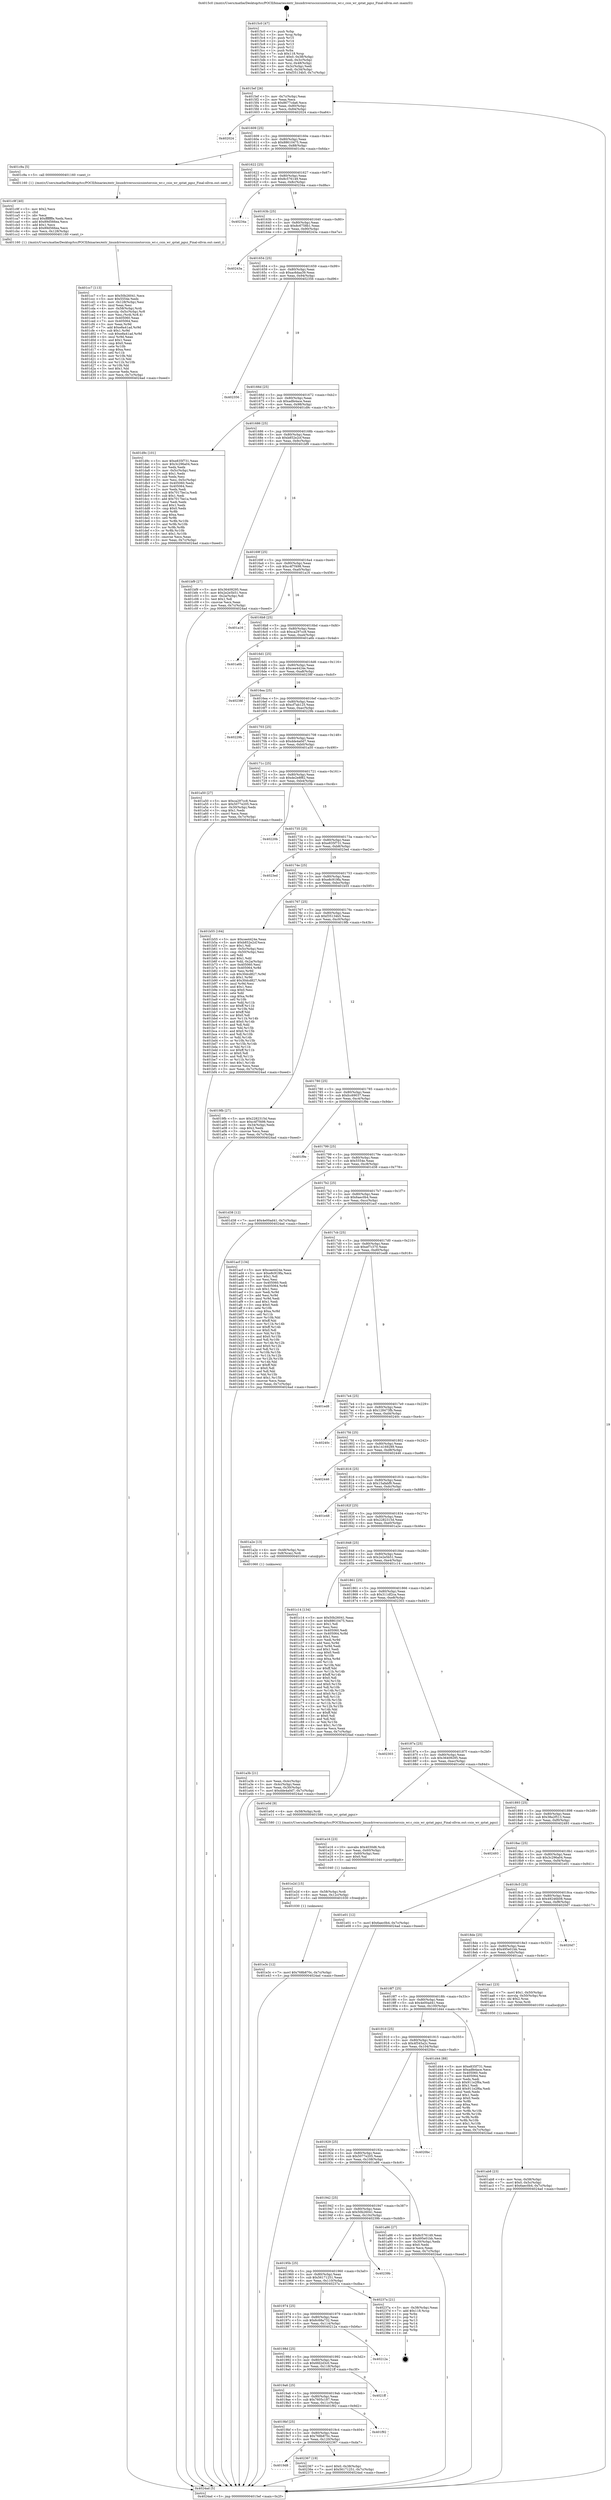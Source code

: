 digraph "0x4015c0" {
  label = "0x4015c0 (/mnt/c/Users/mathe/Desktop/tcc/POCII/binaries/extr_linuxdriversscsicsiostorcsio_wr.c_csio_wr_qstat_pgsz_Final-ollvm.out::main(0))"
  labelloc = "t"
  node[shape=record]

  Entry [label="",width=0.3,height=0.3,shape=circle,fillcolor=black,style=filled]
  "0x4015ef" [label="{
     0x4015ef [26]\l
     | [instrs]\l
     &nbsp;&nbsp;0x4015ef \<+3\>: mov -0x7c(%rbp),%eax\l
     &nbsp;&nbsp;0x4015f2 \<+2\>: mov %eax,%ecx\l
     &nbsp;&nbsp;0x4015f4 \<+6\>: sub $0x8677cda6,%ecx\l
     &nbsp;&nbsp;0x4015fa \<+3\>: mov %eax,-0x80(%rbp)\l
     &nbsp;&nbsp;0x4015fd \<+6\>: mov %ecx,-0x84(%rbp)\l
     &nbsp;&nbsp;0x401603 \<+6\>: je 0000000000402024 \<main+0xa64\>\l
  }"]
  "0x402024" [label="{
     0x402024\l
  }", style=dashed]
  "0x401609" [label="{
     0x401609 [25]\l
     | [instrs]\l
     &nbsp;&nbsp;0x401609 \<+5\>: jmp 000000000040160e \<main+0x4e\>\l
     &nbsp;&nbsp;0x40160e \<+3\>: mov -0x80(%rbp),%eax\l
     &nbsp;&nbsp;0x401611 \<+5\>: sub $0x88610475,%eax\l
     &nbsp;&nbsp;0x401616 \<+6\>: mov %eax,-0x88(%rbp)\l
     &nbsp;&nbsp;0x40161c \<+6\>: je 0000000000401c9a \<main+0x6da\>\l
  }"]
  Exit [label="",width=0.3,height=0.3,shape=circle,fillcolor=black,style=filled,peripheries=2]
  "0x401c9a" [label="{
     0x401c9a [5]\l
     | [instrs]\l
     &nbsp;&nbsp;0x401c9a \<+5\>: call 0000000000401160 \<next_i\>\l
     | [calls]\l
     &nbsp;&nbsp;0x401160 \{1\} (/mnt/c/Users/mathe/Desktop/tcc/POCII/binaries/extr_linuxdriversscsicsiostorcsio_wr.c_csio_wr_qstat_pgsz_Final-ollvm.out::next_i)\l
  }"]
  "0x401622" [label="{
     0x401622 [25]\l
     | [instrs]\l
     &nbsp;&nbsp;0x401622 \<+5\>: jmp 0000000000401627 \<main+0x67\>\l
     &nbsp;&nbsp;0x401627 \<+3\>: mov -0x80(%rbp),%eax\l
     &nbsp;&nbsp;0x40162a \<+5\>: sub $0x8c576149,%eax\l
     &nbsp;&nbsp;0x40162f \<+6\>: mov %eax,-0x8c(%rbp)\l
     &nbsp;&nbsp;0x401635 \<+6\>: je 000000000040234a \<main+0xd8a\>\l
  }"]
  "0x4019d8" [label="{
     0x4019d8\l
  }", style=dashed]
  "0x40234a" [label="{
     0x40234a\l
  }", style=dashed]
  "0x40163b" [label="{
     0x40163b [25]\l
     | [instrs]\l
     &nbsp;&nbsp;0x40163b \<+5\>: jmp 0000000000401640 \<main+0x80\>\l
     &nbsp;&nbsp;0x401640 \<+3\>: mov -0x80(%rbp),%eax\l
     &nbsp;&nbsp;0x401643 \<+5\>: sub $0x8c6758b1,%eax\l
     &nbsp;&nbsp;0x401648 \<+6\>: mov %eax,-0x90(%rbp)\l
     &nbsp;&nbsp;0x40164e \<+6\>: je 000000000040243a \<main+0xe7a\>\l
  }"]
  "0x402367" [label="{
     0x402367 [19]\l
     | [instrs]\l
     &nbsp;&nbsp;0x402367 \<+7\>: movl $0x0,-0x38(%rbp)\l
     &nbsp;&nbsp;0x40236e \<+7\>: movl $0x56171251,-0x7c(%rbp)\l
     &nbsp;&nbsp;0x402375 \<+5\>: jmp 00000000004024ad \<main+0xeed\>\l
  }"]
  "0x40243a" [label="{
     0x40243a\l
  }", style=dashed]
  "0x401654" [label="{
     0x401654 [25]\l
     | [instrs]\l
     &nbsp;&nbsp;0x401654 \<+5\>: jmp 0000000000401659 \<main+0x99\>\l
     &nbsp;&nbsp;0x401659 \<+3\>: mov -0x80(%rbp),%eax\l
     &nbsp;&nbsp;0x40165c \<+5\>: sub $0xac6daa39,%eax\l
     &nbsp;&nbsp;0x401661 \<+6\>: mov %eax,-0x94(%rbp)\l
     &nbsp;&nbsp;0x401667 \<+6\>: je 0000000000402356 \<main+0xd96\>\l
  }"]
  "0x4019bf" [label="{
     0x4019bf [25]\l
     | [instrs]\l
     &nbsp;&nbsp;0x4019bf \<+5\>: jmp 00000000004019c4 \<main+0x404\>\l
     &nbsp;&nbsp;0x4019c4 \<+3\>: mov -0x80(%rbp),%eax\l
     &nbsp;&nbsp;0x4019c7 \<+5\>: sub $0x768b870c,%eax\l
     &nbsp;&nbsp;0x4019cc \<+6\>: mov %eax,-0x120(%rbp)\l
     &nbsp;&nbsp;0x4019d2 \<+6\>: je 0000000000402367 \<main+0xda7\>\l
  }"]
  "0x402356" [label="{
     0x402356\l
  }", style=dashed]
  "0x40166d" [label="{
     0x40166d [25]\l
     | [instrs]\l
     &nbsp;&nbsp;0x40166d \<+5\>: jmp 0000000000401672 \<main+0xb2\>\l
     &nbsp;&nbsp;0x401672 \<+3\>: mov -0x80(%rbp),%eax\l
     &nbsp;&nbsp;0x401675 \<+5\>: sub $0xadfe4ace,%eax\l
     &nbsp;&nbsp;0x40167a \<+6\>: mov %eax,-0x98(%rbp)\l
     &nbsp;&nbsp;0x401680 \<+6\>: je 0000000000401d9c \<main+0x7dc\>\l
  }"]
  "0x401f92" [label="{
     0x401f92\l
  }", style=dashed]
  "0x401d9c" [label="{
     0x401d9c [101]\l
     | [instrs]\l
     &nbsp;&nbsp;0x401d9c \<+5\>: mov $0xe835f731,%eax\l
     &nbsp;&nbsp;0x401da1 \<+5\>: mov $0x3c296a04,%ecx\l
     &nbsp;&nbsp;0x401da6 \<+2\>: xor %edx,%edx\l
     &nbsp;&nbsp;0x401da8 \<+3\>: mov -0x5c(%rbp),%esi\l
     &nbsp;&nbsp;0x401dab \<+3\>: sub $0x1,%edx\l
     &nbsp;&nbsp;0x401dae \<+2\>: sub %edx,%esi\l
     &nbsp;&nbsp;0x401db0 \<+3\>: mov %esi,-0x5c(%rbp)\l
     &nbsp;&nbsp;0x401db3 \<+7\>: mov 0x405060,%edx\l
     &nbsp;&nbsp;0x401dba \<+7\>: mov 0x405064,%esi\l
     &nbsp;&nbsp;0x401dc1 \<+2\>: mov %edx,%edi\l
     &nbsp;&nbsp;0x401dc3 \<+6\>: sub $0x7017be1a,%edi\l
     &nbsp;&nbsp;0x401dc9 \<+3\>: sub $0x1,%edi\l
     &nbsp;&nbsp;0x401dcc \<+6\>: add $0x7017be1a,%edi\l
     &nbsp;&nbsp;0x401dd2 \<+3\>: imul %edi,%edx\l
     &nbsp;&nbsp;0x401dd5 \<+3\>: and $0x1,%edx\l
     &nbsp;&nbsp;0x401dd8 \<+3\>: cmp $0x0,%edx\l
     &nbsp;&nbsp;0x401ddb \<+4\>: sete %r8b\l
     &nbsp;&nbsp;0x401ddf \<+3\>: cmp $0xa,%esi\l
     &nbsp;&nbsp;0x401de2 \<+4\>: setl %r9b\l
     &nbsp;&nbsp;0x401de6 \<+3\>: mov %r8b,%r10b\l
     &nbsp;&nbsp;0x401de9 \<+3\>: and %r9b,%r10b\l
     &nbsp;&nbsp;0x401dec \<+3\>: xor %r9b,%r8b\l
     &nbsp;&nbsp;0x401def \<+3\>: or %r8b,%r10b\l
     &nbsp;&nbsp;0x401df2 \<+4\>: test $0x1,%r10b\l
     &nbsp;&nbsp;0x401df6 \<+3\>: cmovne %ecx,%eax\l
     &nbsp;&nbsp;0x401df9 \<+3\>: mov %eax,-0x7c(%rbp)\l
     &nbsp;&nbsp;0x401dfc \<+5\>: jmp 00000000004024ad \<main+0xeed\>\l
  }"]
  "0x401686" [label="{
     0x401686 [25]\l
     | [instrs]\l
     &nbsp;&nbsp;0x401686 \<+5\>: jmp 000000000040168b \<main+0xcb\>\l
     &nbsp;&nbsp;0x40168b \<+3\>: mov -0x80(%rbp),%eax\l
     &nbsp;&nbsp;0x40168e \<+5\>: sub $0xb852e2cf,%eax\l
     &nbsp;&nbsp;0x401693 \<+6\>: mov %eax,-0x9c(%rbp)\l
     &nbsp;&nbsp;0x401699 \<+6\>: je 0000000000401bf9 \<main+0x639\>\l
  }"]
  "0x4019a6" [label="{
     0x4019a6 [25]\l
     | [instrs]\l
     &nbsp;&nbsp;0x4019a6 \<+5\>: jmp 00000000004019ab \<main+0x3eb\>\l
     &nbsp;&nbsp;0x4019ab \<+3\>: mov -0x80(%rbp),%eax\l
     &nbsp;&nbsp;0x4019ae \<+5\>: sub $0x7605c187,%eax\l
     &nbsp;&nbsp;0x4019b3 \<+6\>: mov %eax,-0x11c(%rbp)\l
     &nbsp;&nbsp;0x4019b9 \<+6\>: je 0000000000401f92 \<main+0x9d2\>\l
  }"]
  "0x401bf9" [label="{
     0x401bf9 [27]\l
     | [instrs]\l
     &nbsp;&nbsp;0x401bf9 \<+5\>: mov $0x36409295,%eax\l
     &nbsp;&nbsp;0x401bfe \<+5\>: mov $0x2e2e5b51,%ecx\l
     &nbsp;&nbsp;0x401c03 \<+3\>: mov -0x2a(%rbp),%dl\l
     &nbsp;&nbsp;0x401c06 \<+3\>: test $0x1,%dl\l
     &nbsp;&nbsp;0x401c09 \<+3\>: cmovne %ecx,%eax\l
     &nbsp;&nbsp;0x401c0c \<+3\>: mov %eax,-0x7c(%rbp)\l
     &nbsp;&nbsp;0x401c0f \<+5\>: jmp 00000000004024ad \<main+0xeed\>\l
  }"]
  "0x40169f" [label="{
     0x40169f [25]\l
     | [instrs]\l
     &nbsp;&nbsp;0x40169f \<+5\>: jmp 00000000004016a4 \<main+0xe4\>\l
     &nbsp;&nbsp;0x4016a4 \<+3\>: mov -0x80(%rbp),%eax\l
     &nbsp;&nbsp;0x4016a7 \<+5\>: sub $0xc4f7f498,%eax\l
     &nbsp;&nbsp;0x4016ac \<+6\>: mov %eax,-0xa0(%rbp)\l
     &nbsp;&nbsp;0x4016b2 \<+6\>: je 0000000000401a16 \<main+0x456\>\l
  }"]
  "0x4021ff" [label="{
     0x4021ff\l
  }", style=dashed]
  "0x401a16" [label="{
     0x401a16\l
  }", style=dashed]
  "0x4016b8" [label="{
     0x4016b8 [25]\l
     | [instrs]\l
     &nbsp;&nbsp;0x4016b8 \<+5\>: jmp 00000000004016bd \<main+0xfd\>\l
     &nbsp;&nbsp;0x4016bd \<+3\>: mov -0x80(%rbp),%eax\l
     &nbsp;&nbsp;0x4016c0 \<+5\>: sub $0xca297cc8,%eax\l
     &nbsp;&nbsp;0x4016c5 \<+6\>: mov %eax,-0xa4(%rbp)\l
     &nbsp;&nbsp;0x4016cb \<+6\>: je 0000000000401a6b \<main+0x4ab\>\l
  }"]
  "0x40198d" [label="{
     0x40198d [25]\l
     | [instrs]\l
     &nbsp;&nbsp;0x40198d \<+5\>: jmp 0000000000401992 \<main+0x3d2\>\l
     &nbsp;&nbsp;0x401992 \<+3\>: mov -0x80(%rbp),%eax\l
     &nbsp;&nbsp;0x401995 \<+5\>: sub $0x6fd2d3c0,%eax\l
     &nbsp;&nbsp;0x40199a \<+6\>: mov %eax,-0x118(%rbp)\l
     &nbsp;&nbsp;0x4019a0 \<+6\>: je 00000000004021ff \<main+0xc3f\>\l
  }"]
  "0x401a6b" [label="{
     0x401a6b\l
  }", style=dashed]
  "0x4016d1" [label="{
     0x4016d1 [25]\l
     | [instrs]\l
     &nbsp;&nbsp;0x4016d1 \<+5\>: jmp 00000000004016d6 \<main+0x116\>\l
     &nbsp;&nbsp;0x4016d6 \<+3\>: mov -0x80(%rbp),%eax\l
     &nbsp;&nbsp;0x4016d9 \<+5\>: sub $0xcee4424e,%eax\l
     &nbsp;&nbsp;0x4016de \<+6\>: mov %eax,-0xa8(%rbp)\l
     &nbsp;&nbsp;0x4016e4 \<+6\>: je 000000000040238f \<main+0xdcf\>\l
  }"]
  "0x40212a" [label="{
     0x40212a\l
  }", style=dashed]
  "0x40238f" [label="{
     0x40238f\l
  }", style=dashed]
  "0x4016ea" [label="{
     0x4016ea [25]\l
     | [instrs]\l
     &nbsp;&nbsp;0x4016ea \<+5\>: jmp 00000000004016ef \<main+0x12f\>\l
     &nbsp;&nbsp;0x4016ef \<+3\>: mov -0x80(%rbp),%eax\l
     &nbsp;&nbsp;0x4016f2 \<+5\>: sub $0xcf7ab125,%eax\l
     &nbsp;&nbsp;0x4016f7 \<+6\>: mov %eax,-0xac(%rbp)\l
     &nbsp;&nbsp;0x4016fd \<+6\>: je 000000000040229b \<main+0xcdb\>\l
  }"]
  "0x401974" [label="{
     0x401974 [25]\l
     | [instrs]\l
     &nbsp;&nbsp;0x401974 \<+5\>: jmp 0000000000401979 \<main+0x3b9\>\l
     &nbsp;&nbsp;0x401979 \<+3\>: mov -0x80(%rbp),%eax\l
     &nbsp;&nbsp;0x40197c \<+5\>: sub $0x6c68a732,%eax\l
     &nbsp;&nbsp;0x401981 \<+6\>: mov %eax,-0x114(%rbp)\l
     &nbsp;&nbsp;0x401987 \<+6\>: je 000000000040212a \<main+0xb6a\>\l
  }"]
  "0x40229b" [label="{
     0x40229b\l
  }", style=dashed]
  "0x401703" [label="{
     0x401703 [25]\l
     | [instrs]\l
     &nbsp;&nbsp;0x401703 \<+5\>: jmp 0000000000401708 \<main+0x148\>\l
     &nbsp;&nbsp;0x401708 \<+3\>: mov -0x80(%rbp),%eax\l
     &nbsp;&nbsp;0x40170b \<+5\>: sub $0xdde4a0d7,%eax\l
     &nbsp;&nbsp;0x401710 \<+6\>: mov %eax,-0xb0(%rbp)\l
     &nbsp;&nbsp;0x401716 \<+6\>: je 0000000000401a50 \<main+0x490\>\l
  }"]
  "0x40237a" [label="{
     0x40237a [21]\l
     | [instrs]\l
     &nbsp;&nbsp;0x40237a \<+3\>: mov -0x38(%rbp),%eax\l
     &nbsp;&nbsp;0x40237d \<+7\>: add $0x118,%rsp\l
     &nbsp;&nbsp;0x402384 \<+1\>: pop %rbx\l
     &nbsp;&nbsp;0x402385 \<+2\>: pop %r12\l
     &nbsp;&nbsp;0x402387 \<+2\>: pop %r13\l
     &nbsp;&nbsp;0x402389 \<+2\>: pop %r14\l
     &nbsp;&nbsp;0x40238b \<+2\>: pop %r15\l
     &nbsp;&nbsp;0x40238d \<+1\>: pop %rbp\l
     &nbsp;&nbsp;0x40238e \<+1\>: ret\l
  }"]
  "0x401a50" [label="{
     0x401a50 [27]\l
     | [instrs]\l
     &nbsp;&nbsp;0x401a50 \<+5\>: mov $0xca297cc8,%eax\l
     &nbsp;&nbsp;0x401a55 \<+5\>: mov $0x5077e205,%ecx\l
     &nbsp;&nbsp;0x401a5a \<+3\>: mov -0x30(%rbp),%edx\l
     &nbsp;&nbsp;0x401a5d \<+3\>: cmp $0x1,%edx\l
     &nbsp;&nbsp;0x401a60 \<+3\>: cmovl %ecx,%eax\l
     &nbsp;&nbsp;0x401a63 \<+3\>: mov %eax,-0x7c(%rbp)\l
     &nbsp;&nbsp;0x401a66 \<+5\>: jmp 00000000004024ad \<main+0xeed\>\l
  }"]
  "0x40171c" [label="{
     0x40171c [25]\l
     | [instrs]\l
     &nbsp;&nbsp;0x40171c \<+5\>: jmp 0000000000401721 \<main+0x161\>\l
     &nbsp;&nbsp;0x401721 \<+3\>: mov -0x80(%rbp),%eax\l
     &nbsp;&nbsp;0x401724 \<+5\>: sub $0xde2e8f82,%eax\l
     &nbsp;&nbsp;0x401729 \<+6\>: mov %eax,-0xb4(%rbp)\l
     &nbsp;&nbsp;0x40172f \<+6\>: je 000000000040220b \<main+0xc4b\>\l
  }"]
  "0x40195b" [label="{
     0x40195b [25]\l
     | [instrs]\l
     &nbsp;&nbsp;0x40195b \<+5\>: jmp 0000000000401960 \<main+0x3a0\>\l
     &nbsp;&nbsp;0x401960 \<+3\>: mov -0x80(%rbp),%eax\l
     &nbsp;&nbsp;0x401963 \<+5\>: sub $0x56171251,%eax\l
     &nbsp;&nbsp;0x401968 \<+6\>: mov %eax,-0x110(%rbp)\l
     &nbsp;&nbsp;0x40196e \<+6\>: je 000000000040237a \<main+0xdba\>\l
  }"]
  "0x40220b" [label="{
     0x40220b\l
  }", style=dashed]
  "0x401735" [label="{
     0x401735 [25]\l
     | [instrs]\l
     &nbsp;&nbsp;0x401735 \<+5\>: jmp 000000000040173a \<main+0x17a\>\l
     &nbsp;&nbsp;0x40173a \<+3\>: mov -0x80(%rbp),%eax\l
     &nbsp;&nbsp;0x40173d \<+5\>: sub $0xe835f731,%eax\l
     &nbsp;&nbsp;0x401742 \<+6\>: mov %eax,-0xb8(%rbp)\l
     &nbsp;&nbsp;0x401748 \<+6\>: je 00000000004023ed \<main+0xe2d\>\l
  }"]
  "0x40239b" [label="{
     0x40239b\l
  }", style=dashed]
  "0x4023ed" [label="{
     0x4023ed\l
  }", style=dashed]
  "0x40174e" [label="{
     0x40174e [25]\l
     | [instrs]\l
     &nbsp;&nbsp;0x40174e \<+5\>: jmp 0000000000401753 \<main+0x193\>\l
     &nbsp;&nbsp;0x401753 \<+3\>: mov -0x80(%rbp),%eax\l
     &nbsp;&nbsp;0x401756 \<+5\>: sub $0xe8c919fa,%eax\l
     &nbsp;&nbsp;0x40175b \<+6\>: mov %eax,-0xbc(%rbp)\l
     &nbsp;&nbsp;0x401761 \<+6\>: je 0000000000401b55 \<main+0x595\>\l
  }"]
  "0x401e3c" [label="{
     0x401e3c [12]\l
     | [instrs]\l
     &nbsp;&nbsp;0x401e3c \<+7\>: movl $0x768b870c,-0x7c(%rbp)\l
     &nbsp;&nbsp;0x401e43 \<+5\>: jmp 00000000004024ad \<main+0xeed\>\l
  }"]
  "0x401b55" [label="{
     0x401b55 [164]\l
     | [instrs]\l
     &nbsp;&nbsp;0x401b55 \<+5\>: mov $0xcee4424e,%eax\l
     &nbsp;&nbsp;0x401b5a \<+5\>: mov $0xb852e2cf,%ecx\l
     &nbsp;&nbsp;0x401b5f \<+2\>: mov $0x1,%dl\l
     &nbsp;&nbsp;0x401b61 \<+3\>: mov -0x5c(%rbp),%esi\l
     &nbsp;&nbsp;0x401b64 \<+3\>: cmp -0x50(%rbp),%esi\l
     &nbsp;&nbsp;0x401b67 \<+4\>: setl %dil\l
     &nbsp;&nbsp;0x401b6b \<+4\>: and $0x1,%dil\l
     &nbsp;&nbsp;0x401b6f \<+4\>: mov %dil,-0x2a(%rbp)\l
     &nbsp;&nbsp;0x401b73 \<+7\>: mov 0x405060,%esi\l
     &nbsp;&nbsp;0x401b7a \<+8\>: mov 0x405064,%r8d\l
     &nbsp;&nbsp;0x401b82 \<+3\>: mov %esi,%r9d\l
     &nbsp;&nbsp;0x401b85 \<+7\>: sub $0x30dcd827,%r9d\l
     &nbsp;&nbsp;0x401b8c \<+4\>: sub $0x1,%r9d\l
     &nbsp;&nbsp;0x401b90 \<+7\>: add $0x30dcd827,%r9d\l
     &nbsp;&nbsp;0x401b97 \<+4\>: imul %r9d,%esi\l
     &nbsp;&nbsp;0x401b9b \<+3\>: and $0x1,%esi\l
     &nbsp;&nbsp;0x401b9e \<+3\>: cmp $0x0,%esi\l
     &nbsp;&nbsp;0x401ba1 \<+4\>: sete %dil\l
     &nbsp;&nbsp;0x401ba5 \<+4\>: cmp $0xa,%r8d\l
     &nbsp;&nbsp;0x401ba9 \<+4\>: setl %r10b\l
     &nbsp;&nbsp;0x401bad \<+3\>: mov %dil,%r11b\l
     &nbsp;&nbsp;0x401bb0 \<+4\>: xor $0xff,%r11b\l
     &nbsp;&nbsp;0x401bb4 \<+3\>: mov %r10b,%bl\l
     &nbsp;&nbsp;0x401bb7 \<+3\>: xor $0xff,%bl\l
     &nbsp;&nbsp;0x401bba \<+3\>: xor $0x0,%dl\l
     &nbsp;&nbsp;0x401bbd \<+3\>: mov %r11b,%r14b\l
     &nbsp;&nbsp;0x401bc0 \<+4\>: and $0x0,%r14b\l
     &nbsp;&nbsp;0x401bc4 \<+3\>: and %dl,%dil\l
     &nbsp;&nbsp;0x401bc7 \<+3\>: mov %bl,%r15b\l
     &nbsp;&nbsp;0x401bca \<+4\>: and $0x0,%r15b\l
     &nbsp;&nbsp;0x401bce \<+3\>: and %dl,%r10b\l
     &nbsp;&nbsp;0x401bd1 \<+3\>: or %dil,%r14b\l
     &nbsp;&nbsp;0x401bd4 \<+3\>: or %r10b,%r15b\l
     &nbsp;&nbsp;0x401bd7 \<+3\>: xor %r15b,%r14b\l
     &nbsp;&nbsp;0x401bda \<+3\>: or %bl,%r11b\l
     &nbsp;&nbsp;0x401bdd \<+4\>: xor $0xff,%r11b\l
     &nbsp;&nbsp;0x401be1 \<+3\>: or $0x0,%dl\l
     &nbsp;&nbsp;0x401be4 \<+3\>: and %dl,%r11b\l
     &nbsp;&nbsp;0x401be7 \<+3\>: or %r11b,%r14b\l
     &nbsp;&nbsp;0x401bea \<+4\>: test $0x1,%r14b\l
     &nbsp;&nbsp;0x401bee \<+3\>: cmovne %ecx,%eax\l
     &nbsp;&nbsp;0x401bf1 \<+3\>: mov %eax,-0x7c(%rbp)\l
     &nbsp;&nbsp;0x401bf4 \<+5\>: jmp 00000000004024ad \<main+0xeed\>\l
  }"]
  "0x401767" [label="{
     0x401767 [25]\l
     | [instrs]\l
     &nbsp;&nbsp;0x401767 \<+5\>: jmp 000000000040176c \<main+0x1ac\>\l
     &nbsp;&nbsp;0x40176c \<+3\>: mov -0x80(%rbp),%eax\l
     &nbsp;&nbsp;0x40176f \<+5\>: sub $0xf35134b5,%eax\l
     &nbsp;&nbsp;0x401774 \<+6\>: mov %eax,-0xc0(%rbp)\l
     &nbsp;&nbsp;0x40177a \<+6\>: je 00000000004019fb \<main+0x43b\>\l
  }"]
  "0x401e2d" [label="{
     0x401e2d [15]\l
     | [instrs]\l
     &nbsp;&nbsp;0x401e2d \<+4\>: mov -0x58(%rbp),%rdi\l
     &nbsp;&nbsp;0x401e31 \<+6\>: mov %eax,-0x12c(%rbp)\l
     &nbsp;&nbsp;0x401e37 \<+5\>: call 0000000000401030 \<free@plt\>\l
     | [calls]\l
     &nbsp;&nbsp;0x401030 \{1\} (unknown)\l
  }"]
  "0x4019fb" [label="{
     0x4019fb [27]\l
     | [instrs]\l
     &nbsp;&nbsp;0x4019fb \<+5\>: mov $0x2282315d,%eax\l
     &nbsp;&nbsp;0x401a00 \<+5\>: mov $0xc4f7f498,%ecx\l
     &nbsp;&nbsp;0x401a05 \<+3\>: mov -0x34(%rbp),%edx\l
     &nbsp;&nbsp;0x401a08 \<+3\>: cmp $0x2,%edx\l
     &nbsp;&nbsp;0x401a0b \<+3\>: cmovne %ecx,%eax\l
     &nbsp;&nbsp;0x401a0e \<+3\>: mov %eax,-0x7c(%rbp)\l
     &nbsp;&nbsp;0x401a11 \<+5\>: jmp 00000000004024ad \<main+0xeed\>\l
  }"]
  "0x401780" [label="{
     0x401780 [25]\l
     | [instrs]\l
     &nbsp;&nbsp;0x401780 \<+5\>: jmp 0000000000401785 \<main+0x1c5\>\l
     &nbsp;&nbsp;0x401785 \<+3\>: mov -0x80(%rbp),%eax\l
     &nbsp;&nbsp;0x401788 \<+5\>: sub $0xfcc69037,%eax\l
     &nbsp;&nbsp;0x40178d \<+6\>: mov %eax,-0xc4(%rbp)\l
     &nbsp;&nbsp;0x401793 \<+6\>: je 0000000000401f9e \<main+0x9de\>\l
  }"]
  "0x4024ad" [label="{
     0x4024ad [5]\l
     | [instrs]\l
     &nbsp;&nbsp;0x4024ad \<+5\>: jmp 00000000004015ef \<main+0x2f\>\l
  }"]
  "0x4015c0" [label="{
     0x4015c0 [47]\l
     | [instrs]\l
     &nbsp;&nbsp;0x4015c0 \<+1\>: push %rbp\l
     &nbsp;&nbsp;0x4015c1 \<+3\>: mov %rsp,%rbp\l
     &nbsp;&nbsp;0x4015c4 \<+2\>: push %r15\l
     &nbsp;&nbsp;0x4015c6 \<+2\>: push %r14\l
     &nbsp;&nbsp;0x4015c8 \<+2\>: push %r13\l
     &nbsp;&nbsp;0x4015ca \<+2\>: push %r12\l
     &nbsp;&nbsp;0x4015cc \<+1\>: push %rbx\l
     &nbsp;&nbsp;0x4015cd \<+7\>: sub $0x118,%rsp\l
     &nbsp;&nbsp;0x4015d4 \<+7\>: movl $0x0,-0x38(%rbp)\l
     &nbsp;&nbsp;0x4015db \<+3\>: mov %edi,-0x3c(%rbp)\l
     &nbsp;&nbsp;0x4015de \<+4\>: mov %rsi,-0x48(%rbp)\l
     &nbsp;&nbsp;0x4015e2 \<+3\>: mov -0x3c(%rbp),%edi\l
     &nbsp;&nbsp;0x4015e5 \<+3\>: mov %edi,-0x34(%rbp)\l
     &nbsp;&nbsp;0x4015e8 \<+7\>: movl $0xf35134b5,-0x7c(%rbp)\l
  }"]
  "0x401e16" [label="{
     0x401e16 [23]\l
     | [instrs]\l
     &nbsp;&nbsp;0x401e16 \<+10\>: movabs $0x4030d6,%rdi\l
     &nbsp;&nbsp;0x401e20 \<+3\>: mov %eax,-0x60(%rbp)\l
     &nbsp;&nbsp;0x401e23 \<+3\>: mov -0x60(%rbp),%esi\l
     &nbsp;&nbsp;0x401e26 \<+2\>: mov $0x0,%al\l
     &nbsp;&nbsp;0x401e28 \<+5\>: call 0000000000401040 \<printf@plt\>\l
     | [calls]\l
     &nbsp;&nbsp;0x401040 \{1\} (unknown)\l
  }"]
  "0x401f9e" [label="{
     0x401f9e\l
  }", style=dashed]
  "0x401799" [label="{
     0x401799 [25]\l
     | [instrs]\l
     &nbsp;&nbsp;0x401799 \<+5\>: jmp 000000000040179e \<main+0x1de\>\l
     &nbsp;&nbsp;0x40179e \<+3\>: mov -0x80(%rbp),%eax\l
     &nbsp;&nbsp;0x4017a1 \<+5\>: sub $0x5554e,%eax\l
     &nbsp;&nbsp;0x4017a6 \<+6\>: mov %eax,-0xc8(%rbp)\l
     &nbsp;&nbsp;0x4017ac \<+6\>: je 0000000000401d38 \<main+0x778\>\l
  }"]
  "0x401cc7" [label="{
     0x401cc7 [113]\l
     | [instrs]\l
     &nbsp;&nbsp;0x401cc7 \<+5\>: mov $0x50b26041,%ecx\l
     &nbsp;&nbsp;0x401ccc \<+5\>: mov $0x5554e,%edx\l
     &nbsp;&nbsp;0x401cd1 \<+6\>: mov -0x128(%rbp),%esi\l
     &nbsp;&nbsp;0x401cd7 \<+3\>: imul %eax,%esi\l
     &nbsp;&nbsp;0x401cda \<+4\>: mov -0x58(%rbp),%rdi\l
     &nbsp;&nbsp;0x401cde \<+4\>: movslq -0x5c(%rbp),%r8\l
     &nbsp;&nbsp;0x401ce2 \<+4\>: mov %esi,(%rdi,%r8,4)\l
     &nbsp;&nbsp;0x401ce6 \<+7\>: mov 0x405060,%eax\l
     &nbsp;&nbsp;0x401ced \<+7\>: mov 0x405064,%esi\l
     &nbsp;&nbsp;0x401cf4 \<+3\>: mov %eax,%r9d\l
     &nbsp;&nbsp;0x401cf7 \<+7\>: add $0xe8a41ad,%r9d\l
     &nbsp;&nbsp;0x401cfe \<+4\>: sub $0x1,%r9d\l
     &nbsp;&nbsp;0x401d02 \<+7\>: sub $0xe8a41ad,%r9d\l
     &nbsp;&nbsp;0x401d09 \<+4\>: imul %r9d,%eax\l
     &nbsp;&nbsp;0x401d0d \<+3\>: and $0x1,%eax\l
     &nbsp;&nbsp;0x401d10 \<+3\>: cmp $0x0,%eax\l
     &nbsp;&nbsp;0x401d13 \<+4\>: sete %r10b\l
     &nbsp;&nbsp;0x401d17 \<+3\>: cmp $0xa,%esi\l
     &nbsp;&nbsp;0x401d1a \<+4\>: setl %r11b\l
     &nbsp;&nbsp;0x401d1e \<+3\>: mov %r10b,%bl\l
     &nbsp;&nbsp;0x401d21 \<+3\>: and %r11b,%bl\l
     &nbsp;&nbsp;0x401d24 \<+3\>: xor %r11b,%r10b\l
     &nbsp;&nbsp;0x401d27 \<+3\>: or %r10b,%bl\l
     &nbsp;&nbsp;0x401d2a \<+3\>: test $0x1,%bl\l
     &nbsp;&nbsp;0x401d2d \<+3\>: cmovne %edx,%ecx\l
     &nbsp;&nbsp;0x401d30 \<+3\>: mov %ecx,-0x7c(%rbp)\l
     &nbsp;&nbsp;0x401d33 \<+5\>: jmp 00000000004024ad \<main+0xeed\>\l
  }"]
  "0x401d38" [label="{
     0x401d38 [12]\l
     | [instrs]\l
     &nbsp;&nbsp;0x401d38 \<+7\>: movl $0x4e00ad41,-0x7c(%rbp)\l
     &nbsp;&nbsp;0x401d3f \<+5\>: jmp 00000000004024ad \<main+0xeed\>\l
  }"]
  "0x4017b2" [label="{
     0x4017b2 [25]\l
     | [instrs]\l
     &nbsp;&nbsp;0x4017b2 \<+5\>: jmp 00000000004017b7 \<main+0x1f7\>\l
     &nbsp;&nbsp;0x4017b7 \<+3\>: mov -0x80(%rbp),%eax\l
     &nbsp;&nbsp;0x4017ba \<+5\>: sub $0x6aec0b4,%eax\l
     &nbsp;&nbsp;0x4017bf \<+6\>: mov %eax,-0xcc(%rbp)\l
     &nbsp;&nbsp;0x4017c5 \<+6\>: je 0000000000401acf \<main+0x50f\>\l
  }"]
  "0x401c9f" [label="{
     0x401c9f [40]\l
     | [instrs]\l
     &nbsp;&nbsp;0x401c9f \<+5\>: mov $0x2,%ecx\l
     &nbsp;&nbsp;0x401ca4 \<+1\>: cltd\l
     &nbsp;&nbsp;0x401ca5 \<+2\>: idiv %ecx\l
     &nbsp;&nbsp;0x401ca7 \<+6\>: imul $0xfffffffe,%edx,%ecx\l
     &nbsp;&nbsp;0x401cad \<+6\>: add $0x89d566ea,%ecx\l
     &nbsp;&nbsp;0x401cb3 \<+3\>: add $0x1,%ecx\l
     &nbsp;&nbsp;0x401cb6 \<+6\>: sub $0x89d566ea,%ecx\l
     &nbsp;&nbsp;0x401cbc \<+6\>: mov %ecx,-0x128(%rbp)\l
     &nbsp;&nbsp;0x401cc2 \<+5\>: call 0000000000401160 \<next_i\>\l
     | [calls]\l
     &nbsp;&nbsp;0x401160 \{1\} (/mnt/c/Users/mathe/Desktop/tcc/POCII/binaries/extr_linuxdriversscsicsiostorcsio_wr.c_csio_wr_qstat_pgsz_Final-ollvm.out::next_i)\l
  }"]
  "0x401acf" [label="{
     0x401acf [134]\l
     | [instrs]\l
     &nbsp;&nbsp;0x401acf \<+5\>: mov $0xcee4424e,%eax\l
     &nbsp;&nbsp;0x401ad4 \<+5\>: mov $0xe8c919fa,%ecx\l
     &nbsp;&nbsp;0x401ad9 \<+2\>: mov $0x1,%dl\l
     &nbsp;&nbsp;0x401adb \<+2\>: xor %esi,%esi\l
     &nbsp;&nbsp;0x401add \<+7\>: mov 0x405060,%edi\l
     &nbsp;&nbsp;0x401ae4 \<+8\>: mov 0x405064,%r8d\l
     &nbsp;&nbsp;0x401aec \<+3\>: sub $0x1,%esi\l
     &nbsp;&nbsp;0x401aef \<+3\>: mov %edi,%r9d\l
     &nbsp;&nbsp;0x401af2 \<+3\>: add %esi,%r9d\l
     &nbsp;&nbsp;0x401af5 \<+4\>: imul %r9d,%edi\l
     &nbsp;&nbsp;0x401af9 \<+3\>: and $0x1,%edi\l
     &nbsp;&nbsp;0x401afc \<+3\>: cmp $0x0,%edi\l
     &nbsp;&nbsp;0x401aff \<+4\>: sete %r10b\l
     &nbsp;&nbsp;0x401b03 \<+4\>: cmp $0xa,%r8d\l
     &nbsp;&nbsp;0x401b07 \<+4\>: setl %r11b\l
     &nbsp;&nbsp;0x401b0b \<+3\>: mov %r10b,%bl\l
     &nbsp;&nbsp;0x401b0e \<+3\>: xor $0xff,%bl\l
     &nbsp;&nbsp;0x401b11 \<+3\>: mov %r11b,%r14b\l
     &nbsp;&nbsp;0x401b14 \<+4\>: xor $0xff,%r14b\l
     &nbsp;&nbsp;0x401b18 \<+3\>: xor $0x0,%dl\l
     &nbsp;&nbsp;0x401b1b \<+3\>: mov %bl,%r15b\l
     &nbsp;&nbsp;0x401b1e \<+4\>: and $0x0,%r15b\l
     &nbsp;&nbsp;0x401b22 \<+3\>: and %dl,%r10b\l
     &nbsp;&nbsp;0x401b25 \<+3\>: mov %r14b,%r12b\l
     &nbsp;&nbsp;0x401b28 \<+4\>: and $0x0,%r12b\l
     &nbsp;&nbsp;0x401b2c \<+3\>: and %dl,%r11b\l
     &nbsp;&nbsp;0x401b2f \<+3\>: or %r10b,%r15b\l
     &nbsp;&nbsp;0x401b32 \<+3\>: or %r11b,%r12b\l
     &nbsp;&nbsp;0x401b35 \<+3\>: xor %r12b,%r15b\l
     &nbsp;&nbsp;0x401b38 \<+3\>: or %r14b,%bl\l
     &nbsp;&nbsp;0x401b3b \<+3\>: xor $0xff,%bl\l
     &nbsp;&nbsp;0x401b3e \<+3\>: or $0x0,%dl\l
     &nbsp;&nbsp;0x401b41 \<+2\>: and %dl,%bl\l
     &nbsp;&nbsp;0x401b43 \<+3\>: or %bl,%r15b\l
     &nbsp;&nbsp;0x401b46 \<+4\>: test $0x1,%r15b\l
     &nbsp;&nbsp;0x401b4a \<+3\>: cmovne %ecx,%eax\l
     &nbsp;&nbsp;0x401b4d \<+3\>: mov %eax,-0x7c(%rbp)\l
     &nbsp;&nbsp;0x401b50 \<+5\>: jmp 00000000004024ad \<main+0xeed\>\l
  }"]
  "0x4017cb" [label="{
     0x4017cb [25]\l
     | [instrs]\l
     &nbsp;&nbsp;0x4017cb \<+5\>: jmp 00000000004017d0 \<main+0x210\>\l
     &nbsp;&nbsp;0x4017d0 \<+3\>: mov -0x80(%rbp),%eax\l
     &nbsp;&nbsp;0x4017d3 \<+5\>: sub $0xef7c370,%eax\l
     &nbsp;&nbsp;0x4017d8 \<+6\>: mov %eax,-0xd0(%rbp)\l
     &nbsp;&nbsp;0x4017de \<+6\>: je 0000000000401ed8 \<main+0x918\>\l
  }"]
  "0x401ab8" [label="{
     0x401ab8 [23]\l
     | [instrs]\l
     &nbsp;&nbsp;0x401ab8 \<+4\>: mov %rax,-0x58(%rbp)\l
     &nbsp;&nbsp;0x401abc \<+7\>: movl $0x0,-0x5c(%rbp)\l
     &nbsp;&nbsp;0x401ac3 \<+7\>: movl $0x6aec0b4,-0x7c(%rbp)\l
     &nbsp;&nbsp;0x401aca \<+5\>: jmp 00000000004024ad \<main+0xeed\>\l
  }"]
  "0x401ed8" [label="{
     0x401ed8\l
  }", style=dashed]
  "0x4017e4" [label="{
     0x4017e4 [25]\l
     | [instrs]\l
     &nbsp;&nbsp;0x4017e4 \<+5\>: jmp 00000000004017e9 \<main+0x229\>\l
     &nbsp;&nbsp;0x4017e9 \<+3\>: mov -0x80(%rbp),%eax\l
     &nbsp;&nbsp;0x4017ec \<+5\>: sub $0x128473fb,%eax\l
     &nbsp;&nbsp;0x4017f1 \<+6\>: mov %eax,-0xd4(%rbp)\l
     &nbsp;&nbsp;0x4017f7 \<+6\>: je 000000000040240c \<main+0xe4c\>\l
  }"]
  "0x401942" [label="{
     0x401942 [25]\l
     | [instrs]\l
     &nbsp;&nbsp;0x401942 \<+5\>: jmp 0000000000401947 \<main+0x387\>\l
     &nbsp;&nbsp;0x401947 \<+3\>: mov -0x80(%rbp),%eax\l
     &nbsp;&nbsp;0x40194a \<+5\>: sub $0x50b26041,%eax\l
     &nbsp;&nbsp;0x40194f \<+6\>: mov %eax,-0x10c(%rbp)\l
     &nbsp;&nbsp;0x401955 \<+6\>: je 000000000040239b \<main+0xddb\>\l
  }"]
  "0x40240c" [label="{
     0x40240c\l
  }", style=dashed]
  "0x4017fd" [label="{
     0x4017fd [25]\l
     | [instrs]\l
     &nbsp;&nbsp;0x4017fd \<+5\>: jmp 0000000000401802 \<main+0x242\>\l
     &nbsp;&nbsp;0x401802 \<+3\>: mov -0x80(%rbp),%eax\l
     &nbsp;&nbsp;0x401805 \<+5\>: sub $0x14169289,%eax\l
     &nbsp;&nbsp;0x40180a \<+6\>: mov %eax,-0xd8(%rbp)\l
     &nbsp;&nbsp;0x401810 \<+6\>: je 0000000000402446 \<main+0xe86\>\l
  }"]
  "0x401a86" [label="{
     0x401a86 [27]\l
     | [instrs]\l
     &nbsp;&nbsp;0x401a86 \<+5\>: mov $0x8c576149,%eax\l
     &nbsp;&nbsp;0x401a8b \<+5\>: mov $0x495e01bb,%ecx\l
     &nbsp;&nbsp;0x401a90 \<+3\>: mov -0x30(%rbp),%edx\l
     &nbsp;&nbsp;0x401a93 \<+3\>: cmp $0x0,%edx\l
     &nbsp;&nbsp;0x401a96 \<+3\>: cmove %ecx,%eax\l
     &nbsp;&nbsp;0x401a99 \<+3\>: mov %eax,-0x7c(%rbp)\l
     &nbsp;&nbsp;0x401a9c \<+5\>: jmp 00000000004024ad \<main+0xeed\>\l
  }"]
  "0x402446" [label="{
     0x402446\l
  }", style=dashed]
  "0x401816" [label="{
     0x401816 [25]\l
     | [instrs]\l
     &nbsp;&nbsp;0x401816 \<+5\>: jmp 000000000040181b \<main+0x25b\>\l
     &nbsp;&nbsp;0x40181b \<+3\>: mov -0x80(%rbp),%eax\l
     &nbsp;&nbsp;0x40181e \<+5\>: sub $0x15afabf9,%eax\l
     &nbsp;&nbsp;0x401823 \<+6\>: mov %eax,-0xdc(%rbp)\l
     &nbsp;&nbsp;0x401829 \<+6\>: je 0000000000401e48 \<main+0x888\>\l
  }"]
  "0x401929" [label="{
     0x401929 [25]\l
     | [instrs]\l
     &nbsp;&nbsp;0x401929 \<+5\>: jmp 000000000040192e \<main+0x36e\>\l
     &nbsp;&nbsp;0x40192e \<+3\>: mov -0x80(%rbp),%eax\l
     &nbsp;&nbsp;0x401931 \<+5\>: sub $0x5077e205,%eax\l
     &nbsp;&nbsp;0x401936 \<+6\>: mov %eax,-0x108(%rbp)\l
     &nbsp;&nbsp;0x40193c \<+6\>: je 0000000000401a86 \<main+0x4c6\>\l
  }"]
  "0x401e48" [label="{
     0x401e48\l
  }", style=dashed]
  "0x40182f" [label="{
     0x40182f [25]\l
     | [instrs]\l
     &nbsp;&nbsp;0x40182f \<+5\>: jmp 0000000000401834 \<main+0x274\>\l
     &nbsp;&nbsp;0x401834 \<+3\>: mov -0x80(%rbp),%eax\l
     &nbsp;&nbsp;0x401837 \<+5\>: sub $0x2282315d,%eax\l
     &nbsp;&nbsp;0x40183c \<+6\>: mov %eax,-0xe0(%rbp)\l
     &nbsp;&nbsp;0x401842 \<+6\>: je 0000000000401a2e \<main+0x46e\>\l
  }"]
  "0x4020bc" [label="{
     0x4020bc\l
  }", style=dashed]
  "0x401a2e" [label="{
     0x401a2e [13]\l
     | [instrs]\l
     &nbsp;&nbsp;0x401a2e \<+4\>: mov -0x48(%rbp),%rax\l
     &nbsp;&nbsp;0x401a32 \<+4\>: mov 0x8(%rax),%rdi\l
     &nbsp;&nbsp;0x401a36 \<+5\>: call 0000000000401060 \<atoi@plt\>\l
     | [calls]\l
     &nbsp;&nbsp;0x401060 \{1\} (unknown)\l
  }"]
  "0x401848" [label="{
     0x401848 [25]\l
     | [instrs]\l
     &nbsp;&nbsp;0x401848 \<+5\>: jmp 000000000040184d \<main+0x28d\>\l
     &nbsp;&nbsp;0x40184d \<+3\>: mov -0x80(%rbp),%eax\l
     &nbsp;&nbsp;0x401850 \<+5\>: sub $0x2e2e5b51,%eax\l
     &nbsp;&nbsp;0x401855 \<+6\>: mov %eax,-0xe4(%rbp)\l
     &nbsp;&nbsp;0x40185b \<+6\>: je 0000000000401c14 \<main+0x654\>\l
  }"]
  "0x401a3b" [label="{
     0x401a3b [21]\l
     | [instrs]\l
     &nbsp;&nbsp;0x401a3b \<+3\>: mov %eax,-0x4c(%rbp)\l
     &nbsp;&nbsp;0x401a3e \<+3\>: mov -0x4c(%rbp),%eax\l
     &nbsp;&nbsp;0x401a41 \<+3\>: mov %eax,-0x30(%rbp)\l
     &nbsp;&nbsp;0x401a44 \<+7\>: movl $0xdde4a0d7,-0x7c(%rbp)\l
     &nbsp;&nbsp;0x401a4b \<+5\>: jmp 00000000004024ad \<main+0xeed\>\l
  }"]
  "0x401910" [label="{
     0x401910 [25]\l
     | [instrs]\l
     &nbsp;&nbsp;0x401910 \<+5\>: jmp 0000000000401915 \<main+0x355\>\l
     &nbsp;&nbsp;0x401915 \<+3\>: mov -0x80(%rbp),%eax\l
     &nbsp;&nbsp;0x401918 \<+5\>: sub $0x4f345a2c,%eax\l
     &nbsp;&nbsp;0x40191d \<+6\>: mov %eax,-0x104(%rbp)\l
     &nbsp;&nbsp;0x401923 \<+6\>: je 00000000004020bc \<main+0xafc\>\l
  }"]
  "0x401c14" [label="{
     0x401c14 [134]\l
     | [instrs]\l
     &nbsp;&nbsp;0x401c14 \<+5\>: mov $0x50b26041,%eax\l
     &nbsp;&nbsp;0x401c19 \<+5\>: mov $0x88610475,%ecx\l
     &nbsp;&nbsp;0x401c1e \<+2\>: mov $0x1,%dl\l
     &nbsp;&nbsp;0x401c20 \<+2\>: xor %esi,%esi\l
     &nbsp;&nbsp;0x401c22 \<+7\>: mov 0x405060,%edi\l
     &nbsp;&nbsp;0x401c29 \<+8\>: mov 0x405064,%r8d\l
     &nbsp;&nbsp;0x401c31 \<+3\>: sub $0x1,%esi\l
     &nbsp;&nbsp;0x401c34 \<+3\>: mov %edi,%r9d\l
     &nbsp;&nbsp;0x401c37 \<+3\>: add %esi,%r9d\l
     &nbsp;&nbsp;0x401c3a \<+4\>: imul %r9d,%edi\l
     &nbsp;&nbsp;0x401c3e \<+3\>: and $0x1,%edi\l
     &nbsp;&nbsp;0x401c41 \<+3\>: cmp $0x0,%edi\l
     &nbsp;&nbsp;0x401c44 \<+4\>: sete %r10b\l
     &nbsp;&nbsp;0x401c48 \<+4\>: cmp $0xa,%r8d\l
     &nbsp;&nbsp;0x401c4c \<+4\>: setl %r11b\l
     &nbsp;&nbsp;0x401c50 \<+3\>: mov %r10b,%bl\l
     &nbsp;&nbsp;0x401c53 \<+3\>: xor $0xff,%bl\l
     &nbsp;&nbsp;0x401c56 \<+3\>: mov %r11b,%r14b\l
     &nbsp;&nbsp;0x401c59 \<+4\>: xor $0xff,%r14b\l
     &nbsp;&nbsp;0x401c5d \<+3\>: xor $0x0,%dl\l
     &nbsp;&nbsp;0x401c60 \<+3\>: mov %bl,%r15b\l
     &nbsp;&nbsp;0x401c63 \<+4\>: and $0x0,%r15b\l
     &nbsp;&nbsp;0x401c67 \<+3\>: and %dl,%r10b\l
     &nbsp;&nbsp;0x401c6a \<+3\>: mov %r14b,%r12b\l
     &nbsp;&nbsp;0x401c6d \<+4\>: and $0x0,%r12b\l
     &nbsp;&nbsp;0x401c71 \<+3\>: and %dl,%r11b\l
     &nbsp;&nbsp;0x401c74 \<+3\>: or %r10b,%r15b\l
     &nbsp;&nbsp;0x401c77 \<+3\>: or %r11b,%r12b\l
     &nbsp;&nbsp;0x401c7a \<+3\>: xor %r12b,%r15b\l
     &nbsp;&nbsp;0x401c7d \<+3\>: or %r14b,%bl\l
     &nbsp;&nbsp;0x401c80 \<+3\>: xor $0xff,%bl\l
     &nbsp;&nbsp;0x401c83 \<+3\>: or $0x0,%dl\l
     &nbsp;&nbsp;0x401c86 \<+2\>: and %dl,%bl\l
     &nbsp;&nbsp;0x401c88 \<+3\>: or %bl,%r15b\l
     &nbsp;&nbsp;0x401c8b \<+4\>: test $0x1,%r15b\l
     &nbsp;&nbsp;0x401c8f \<+3\>: cmovne %ecx,%eax\l
     &nbsp;&nbsp;0x401c92 \<+3\>: mov %eax,-0x7c(%rbp)\l
     &nbsp;&nbsp;0x401c95 \<+5\>: jmp 00000000004024ad \<main+0xeed\>\l
  }"]
  "0x401861" [label="{
     0x401861 [25]\l
     | [instrs]\l
     &nbsp;&nbsp;0x401861 \<+5\>: jmp 0000000000401866 \<main+0x2a6\>\l
     &nbsp;&nbsp;0x401866 \<+3\>: mov -0x80(%rbp),%eax\l
     &nbsp;&nbsp;0x401869 \<+5\>: sub $0x311df2ca,%eax\l
     &nbsp;&nbsp;0x40186e \<+6\>: mov %eax,-0xe8(%rbp)\l
     &nbsp;&nbsp;0x401874 \<+6\>: je 0000000000402303 \<main+0xd43\>\l
  }"]
  "0x401d44" [label="{
     0x401d44 [88]\l
     | [instrs]\l
     &nbsp;&nbsp;0x401d44 \<+5\>: mov $0xe835f731,%eax\l
     &nbsp;&nbsp;0x401d49 \<+5\>: mov $0xadfe4ace,%ecx\l
     &nbsp;&nbsp;0x401d4e \<+7\>: mov 0x405060,%edx\l
     &nbsp;&nbsp;0x401d55 \<+7\>: mov 0x405064,%esi\l
     &nbsp;&nbsp;0x401d5c \<+2\>: mov %edx,%edi\l
     &nbsp;&nbsp;0x401d5e \<+6\>: sub $0x911e2f6a,%edi\l
     &nbsp;&nbsp;0x401d64 \<+3\>: sub $0x1,%edi\l
     &nbsp;&nbsp;0x401d67 \<+6\>: add $0x911e2f6a,%edi\l
     &nbsp;&nbsp;0x401d6d \<+3\>: imul %edi,%edx\l
     &nbsp;&nbsp;0x401d70 \<+3\>: and $0x1,%edx\l
     &nbsp;&nbsp;0x401d73 \<+3\>: cmp $0x0,%edx\l
     &nbsp;&nbsp;0x401d76 \<+4\>: sete %r8b\l
     &nbsp;&nbsp;0x401d7a \<+3\>: cmp $0xa,%esi\l
     &nbsp;&nbsp;0x401d7d \<+4\>: setl %r9b\l
     &nbsp;&nbsp;0x401d81 \<+3\>: mov %r8b,%r10b\l
     &nbsp;&nbsp;0x401d84 \<+3\>: and %r9b,%r10b\l
     &nbsp;&nbsp;0x401d87 \<+3\>: xor %r9b,%r8b\l
     &nbsp;&nbsp;0x401d8a \<+3\>: or %r8b,%r10b\l
     &nbsp;&nbsp;0x401d8d \<+4\>: test $0x1,%r10b\l
     &nbsp;&nbsp;0x401d91 \<+3\>: cmovne %ecx,%eax\l
     &nbsp;&nbsp;0x401d94 \<+3\>: mov %eax,-0x7c(%rbp)\l
     &nbsp;&nbsp;0x401d97 \<+5\>: jmp 00000000004024ad \<main+0xeed\>\l
  }"]
  "0x402303" [label="{
     0x402303\l
  }", style=dashed]
  "0x40187a" [label="{
     0x40187a [25]\l
     | [instrs]\l
     &nbsp;&nbsp;0x40187a \<+5\>: jmp 000000000040187f \<main+0x2bf\>\l
     &nbsp;&nbsp;0x40187f \<+3\>: mov -0x80(%rbp),%eax\l
     &nbsp;&nbsp;0x401882 \<+5\>: sub $0x36409295,%eax\l
     &nbsp;&nbsp;0x401887 \<+6\>: mov %eax,-0xec(%rbp)\l
     &nbsp;&nbsp;0x40188d \<+6\>: je 0000000000401e0d \<main+0x84d\>\l
  }"]
  "0x4018f7" [label="{
     0x4018f7 [25]\l
     | [instrs]\l
     &nbsp;&nbsp;0x4018f7 \<+5\>: jmp 00000000004018fc \<main+0x33c\>\l
     &nbsp;&nbsp;0x4018fc \<+3\>: mov -0x80(%rbp),%eax\l
     &nbsp;&nbsp;0x4018ff \<+5\>: sub $0x4e00ad41,%eax\l
     &nbsp;&nbsp;0x401904 \<+6\>: mov %eax,-0x100(%rbp)\l
     &nbsp;&nbsp;0x40190a \<+6\>: je 0000000000401d44 \<main+0x784\>\l
  }"]
  "0x401e0d" [label="{
     0x401e0d [9]\l
     | [instrs]\l
     &nbsp;&nbsp;0x401e0d \<+4\>: mov -0x58(%rbp),%rdi\l
     &nbsp;&nbsp;0x401e11 \<+5\>: call 0000000000401580 \<csio_wr_qstat_pgsz\>\l
     | [calls]\l
     &nbsp;&nbsp;0x401580 \{1\} (/mnt/c/Users/mathe/Desktop/tcc/POCII/binaries/extr_linuxdriversscsicsiostorcsio_wr.c_csio_wr_qstat_pgsz_Final-ollvm.out::csio_wr_qstat_pgsz)\l
  }"]
  "0x401893" [label="{
     0x401893 [25]\l
     | [instrs]\l
     &nbsp;&nbsp;0x401893 \<+5\>: jmp 0000000000401898 \<main+0x2d8\>\l
     &nbsp;&nbsp;0x401898 \<+3\>: mov -0x80(%rbp),%eax\l
     &nbsp;&nbsp;0x40189b \<+5\>: sub $0x38a2f513,%eax\l
     &nbsp;&nbsp;0x4018a0 \<+6\>: mov %eax,-0xf0(%rbp)\l
     &nbsp;&nbsp;0x4018a6 \<+6\>: je 0000000000402493 \<main+0xed3\>\l
  }"]
  "0x401aa1" [label="{
     0x401aa1 [23]\l
     | [instrs]\l
     &nbsp;&nbsp;0x401aa1 \<+7\>: movl $0x1,-0x50(%rbp)\l
     &nbsp;&nbsp;0x401aa8 \<+4\>: movslq -0x50(%rbp),%rax\l
     &nbsp;&nbsp;0x401aac \<+4\>: shl $0x2,%rax\l
     &nbsp;&nbsp;0x401ab0 \<+3\>: mov %rax,%rdi\l
     &nbsp;&nbsp;0x401ab3 \<+5\>: call 0000000000401050 \<malloc@plt\>\l
     | [calls]\l
     &nbsp;&nbsp;0x401050 \{1\} (unknown)\l
  }"]
  "0x402493" [label="{
     0x402493\l
  }", style=dashed]
  "0x4018ac" [label="{
     0x4018ac [25]\l
     | [instrs]\l
     &nbsp;&nbsp;0x4018ac \<+5\>: jmp 00000000004018b1 \<main+0x2f1\>\l
     &nbsp;&nbsp;0x4018b1 \<+3\>: mov -0x80(%rbp),%eax\l
     &nbsp;&nbsp;0x4018b4 \<+5\>: sub $0x3c296a04,%eax\l
     &nbsp;&nbsp;0x4018b9 \<+6\>: mov %eax,-0xf4(%rbp)\l
     &nbsp;&nbsp;0x4018bf \<+6\>: je 0000000000401e01 \<main+0x841\>\l
  }"]
  "0x4018de" [label="{
     0x4018de [25]\l
     | [instrs]\l
     &nbsp;&nbsp;0x4018de \<+5\>: jmp 00000000004018e3 \<main+0x323\>\l
     &nbsp;&nbsp;0x4018e3 \<+3\>: mov -0x80(%rbp),%eax\l
     &nbsp;&nbsp;0x4018e6 \<+5\>: sub $0x495e01bb,%eax\l
     &nbsp;&nbsp;0x4018eb \<+6\>: mov %eax,-0xfc(%rbp)\l
     &nbsp;&nbsp;0x4018f1 \<+6\>: je 0000000000401aa1 \<main+0x4e1\>\l
  }"]
  "0x401e01" [label="{
     0x401e01 [12]\l
     | [instrs]\l
     &nbsp;&nbsp;0x401e01 \<+7\>: movl $0x6aec0b4,-0x7c(%rbp)\l
     &nbsp;&nbsp;0x401e08 \<+5\>: jmp 00000000004024ad \<main+0xeed\>\l
  }"]
  "0x4018c5" [label="{
     0x4018c5 [25]\l
     | [instrs]\l
     &nbsp;&nbsp;0x4018c5 \<+5\>: jmp 00000000004018ca \<main+0x30a\>\l
     &nbsp;&nbsp;0x4018ca \<+3\>: mov -0x80(%rbp),%eax\l
     &nbsp;&nbsp;0x4018cd \<+5\>: sub $0x49246b08,%eax\l
     &nbsp;&nbsp;0x4018d2 \<+6\>: mov %eax,-0xf8(%rbp)\l
     &nbsp;&nbsp;0x4018d8 \<+6\>: je 00000000004020d7 \<main+0xb17\>\l
  }"]
  "0x4020d7" [label="{
     0x4020d7\l
  }", style=dashed]
  Entry -> "0x4015c0" [label=" 1"]
  "0x4015ef" -> "0x402024" [label=" 0"]
  "0x4015ef" -> "0x401609" [label=" 20"]
  "0x40237a" -> Exit [label=" 1"]
  "0x401609" -> "0x401c9a" [label=" 1"]
  "0x401609" -> "0x401622" [label=" 19"]
  "0x402367" -> "0x4024ad" [label=" 1"]
  "0x401622" -> "0x40234a" [label=" 0"]
  "0x401622" -> "0x40163b" [label=" 19"]
  "0x4019bf" -> "0x4019d8" [label=" 0"]
  "0x40163b" -> "0x40243a" [label=" 0"]
  "0x40163b" -> "0x401654" [label=" 19"]
  "0x4019bf" -> "0x402367" [label=" 1"]
  "0x401654" -> "0x402356" [label=" 0"]
  "0x401654" -> "0x40166d" [label=" 19"]
  "0x4019a6" -> "0x4019bf" [label=" 1"]
  "0x40166d" -> "0x401d9c" [label=" 1"]
  "0x40166d" -> "0x401686" [label=" 18"]
  "0x4019a6" -> "0x401f92" [label=" 0"]
  "0x401686" -> "0x401bf9" [label=" 2"]
  "0x401686" -> "0x40169f" [label=" 16"]
  "0x40198d" -> "0x4019a6" [label=" 1"]
  "0x40169f" -> "0x401a16" [label=" 0"]
  "0x40169f" -> "0x4016b8" [label=" 16"]
  "0x40198d" -> "0x4021ff" [label=" 0"]
  "0x4016b8" -> "0x401a6b" [label=" 0"]
  "0x4016b8" -> "0x4016d1" [label=" 16"]
  "0x401974" -> "0x40198d" [label=" 1"]
  "0x4016d1" -> "0x40238f" [label=" 0"]
  "0x4016d1" -> "0x4016ea" [label=" 16"]
  "0x401974" -> "0x40212a" [label=" 0"]
  "0x4016ea" -> "0x40229b" [label=" 0"]
  "0x4016ea" -> "0x401703" [label=" 16"]
  "0x40195b" -> "0x401974" [label=" 1"]
  "0x401703" -> "0x401a50" [label=" 1"]
  "0x401703" -> "0x40171c" [label=" 15"]
  "0x40195b" -> "0x40237a" [label=" 1"]
  "0x40171c" -> "0x40220b" [label=" 0"]
  "0x40171c" -> "0x401735" [label=" 15"]
  "0x401942" -> "0x40195b" [label=" 2"]
  "0x401735" -> "0x4023ed" [label=" 0"]
  "0x401735" -> "0x40174e" [label=" 15"]
  "0x401942" -> "0x40239b" [label=" 0"]
  "0x40174e" -> "0x401b55" [label=" 2"]
  "0x40174e" -> "0x401767" [label=" 13"]
  "0x401e3c" -> "0x4024ad" [label=" 1"]
  "0x401767" -> "0x4019fb" [label=" 1"]
  "0x401767" -> "0x401780" [label=" 12"]
  "0x4019fb" -> "0x4024ad" [label=" 1"]
  "0x4015c0" -> "0x4015ef" [label=" 1"]
  "0x4024ad" -> "0x4015ef" [label=" 19"]
  "0x401e2d" -> "0x401e3c" [label=" 1"]
  "0x401780" -> "0x401f9e" [label=" 0"]
  "0x401780" -> "0x401799" [label=" 12"]
  "0x401e16" -> "0x401e2d" [label=" 1"]
  "0x401799" -> "0x401d38" [label=" 1"]
  "0x401799" -> "0x4017b2" [label=" 11"]
  "0x401e0d" -> "0x401e16" [label=" 1"]
  "0x4017b2" -> "0x401acf" [label=" 2"]
  "0x4017b2" -> "0x4017cb" [label=" 9"]
  "0x401e01" -> "0x4024ad" [label=" 1"]
  "0x4017cb" -> "0x401ed8" [label=" 0"]
  "0x4017cb" -> "0x4017e4" [label=" 9"]
  "0x401d9c" -> "0x4024ad" [label=" 1"]
  "0x4017e4" -> "0x40240c" [label=" 0"]
  "0x4017e4" -> "0x4017fd" [label=" 9"]
  "0x401d44" -> "0x4024ad" [label=" 1"]
  "0x4017fd" -> "0x402446" [label=" 0"]
  "0x4017fd" -> "0x401816" [label=" 9"]
  "0x401d38" -> "0x4024ad" [label=" 1"]
  "0x401816" -> "0x401e48" [label=" 0"]
  "0x401816" -> "0x40182f" [label=" 9"]
  "0x401c9f" -> "0x401cc7" [label=" 1"]
  "0x40182f" -> "0x401a2e" [label=" 1"]
  "0x40182f" -> "0x401848" [label=" 8"]
  "0x401a2e" -> "0x401a3b" [label=" 1"]
  "0x401a3b" -> "0x4024ad" [label=" 1"]
  "0x401a50" -> "0x4024ad" [label=" 1"]
  "0x401c9a" -> "0x401c9f" [label=" 1"]
  "0x401848" -> "0x401c14" [label=" 1"]
  "0x401848" -> "0x401861" [label=" 7"]
  "0x401bf9" -> "0x4024ad" [label=" 2"]
  "0x401861" -> "0x402303" [label=" 0"]
  "0x401861" -> "0x40187a" [label=" 7"]
  "0x401b55" -> "0x4024ad" [label=" 2"]
  "0x40187a" -> "0x401e0d" [label=" 1"]
  "0x40187a" -> "0x401893" [label=" 6"]
  "0x401ab8" -> "0x4024ad" [label=" 1"]
  "0x401893" -> "0x402493" [label=" 0"]
  "0x401893" -> "0x4018ac" [label=" 6"]
  "0x401aa1" -> "0x401ab8" [label=" 1"]
  "0x4018ac" -> "0x401e01" [label=" 1"]
  "0x4018ac" -> "0x4018c5" [label=" 5"]
  "0x401929" -> "0x401942" [label=" 2"]
  "0x4018c5" -> "0x4020d7" [label=" 0"]
  "0x4018c5" -> "0x4018de" [label=" 5"]
  "0x401a86" -> "0x4024ad" [label=" 1"]
  "0x4018de" -> "0x401aa1" [label=" 1"]
  "0x4018de" -> "0x4018f7" [label=" 4"]
  "0x401acf" -> "0x4024ad" [label=" 2"]
  "0x4018f7" -> "0x401d44" [label=" 1"]
  "0x4018f7" -> "0x401910" [label=" 3"]
  "0x401c14" -> "0x4024ad" [label=" 1"]
  "0x401910" -> "0x4020bc" [label=" 0"]
  "0x401910" -> "0x401929" [label=" 3"]
  "0x401cc7" -> "0x4024ad" [label=" 1"]
  "0x401929" -> "0x401a86" [label=" 1"]
}
